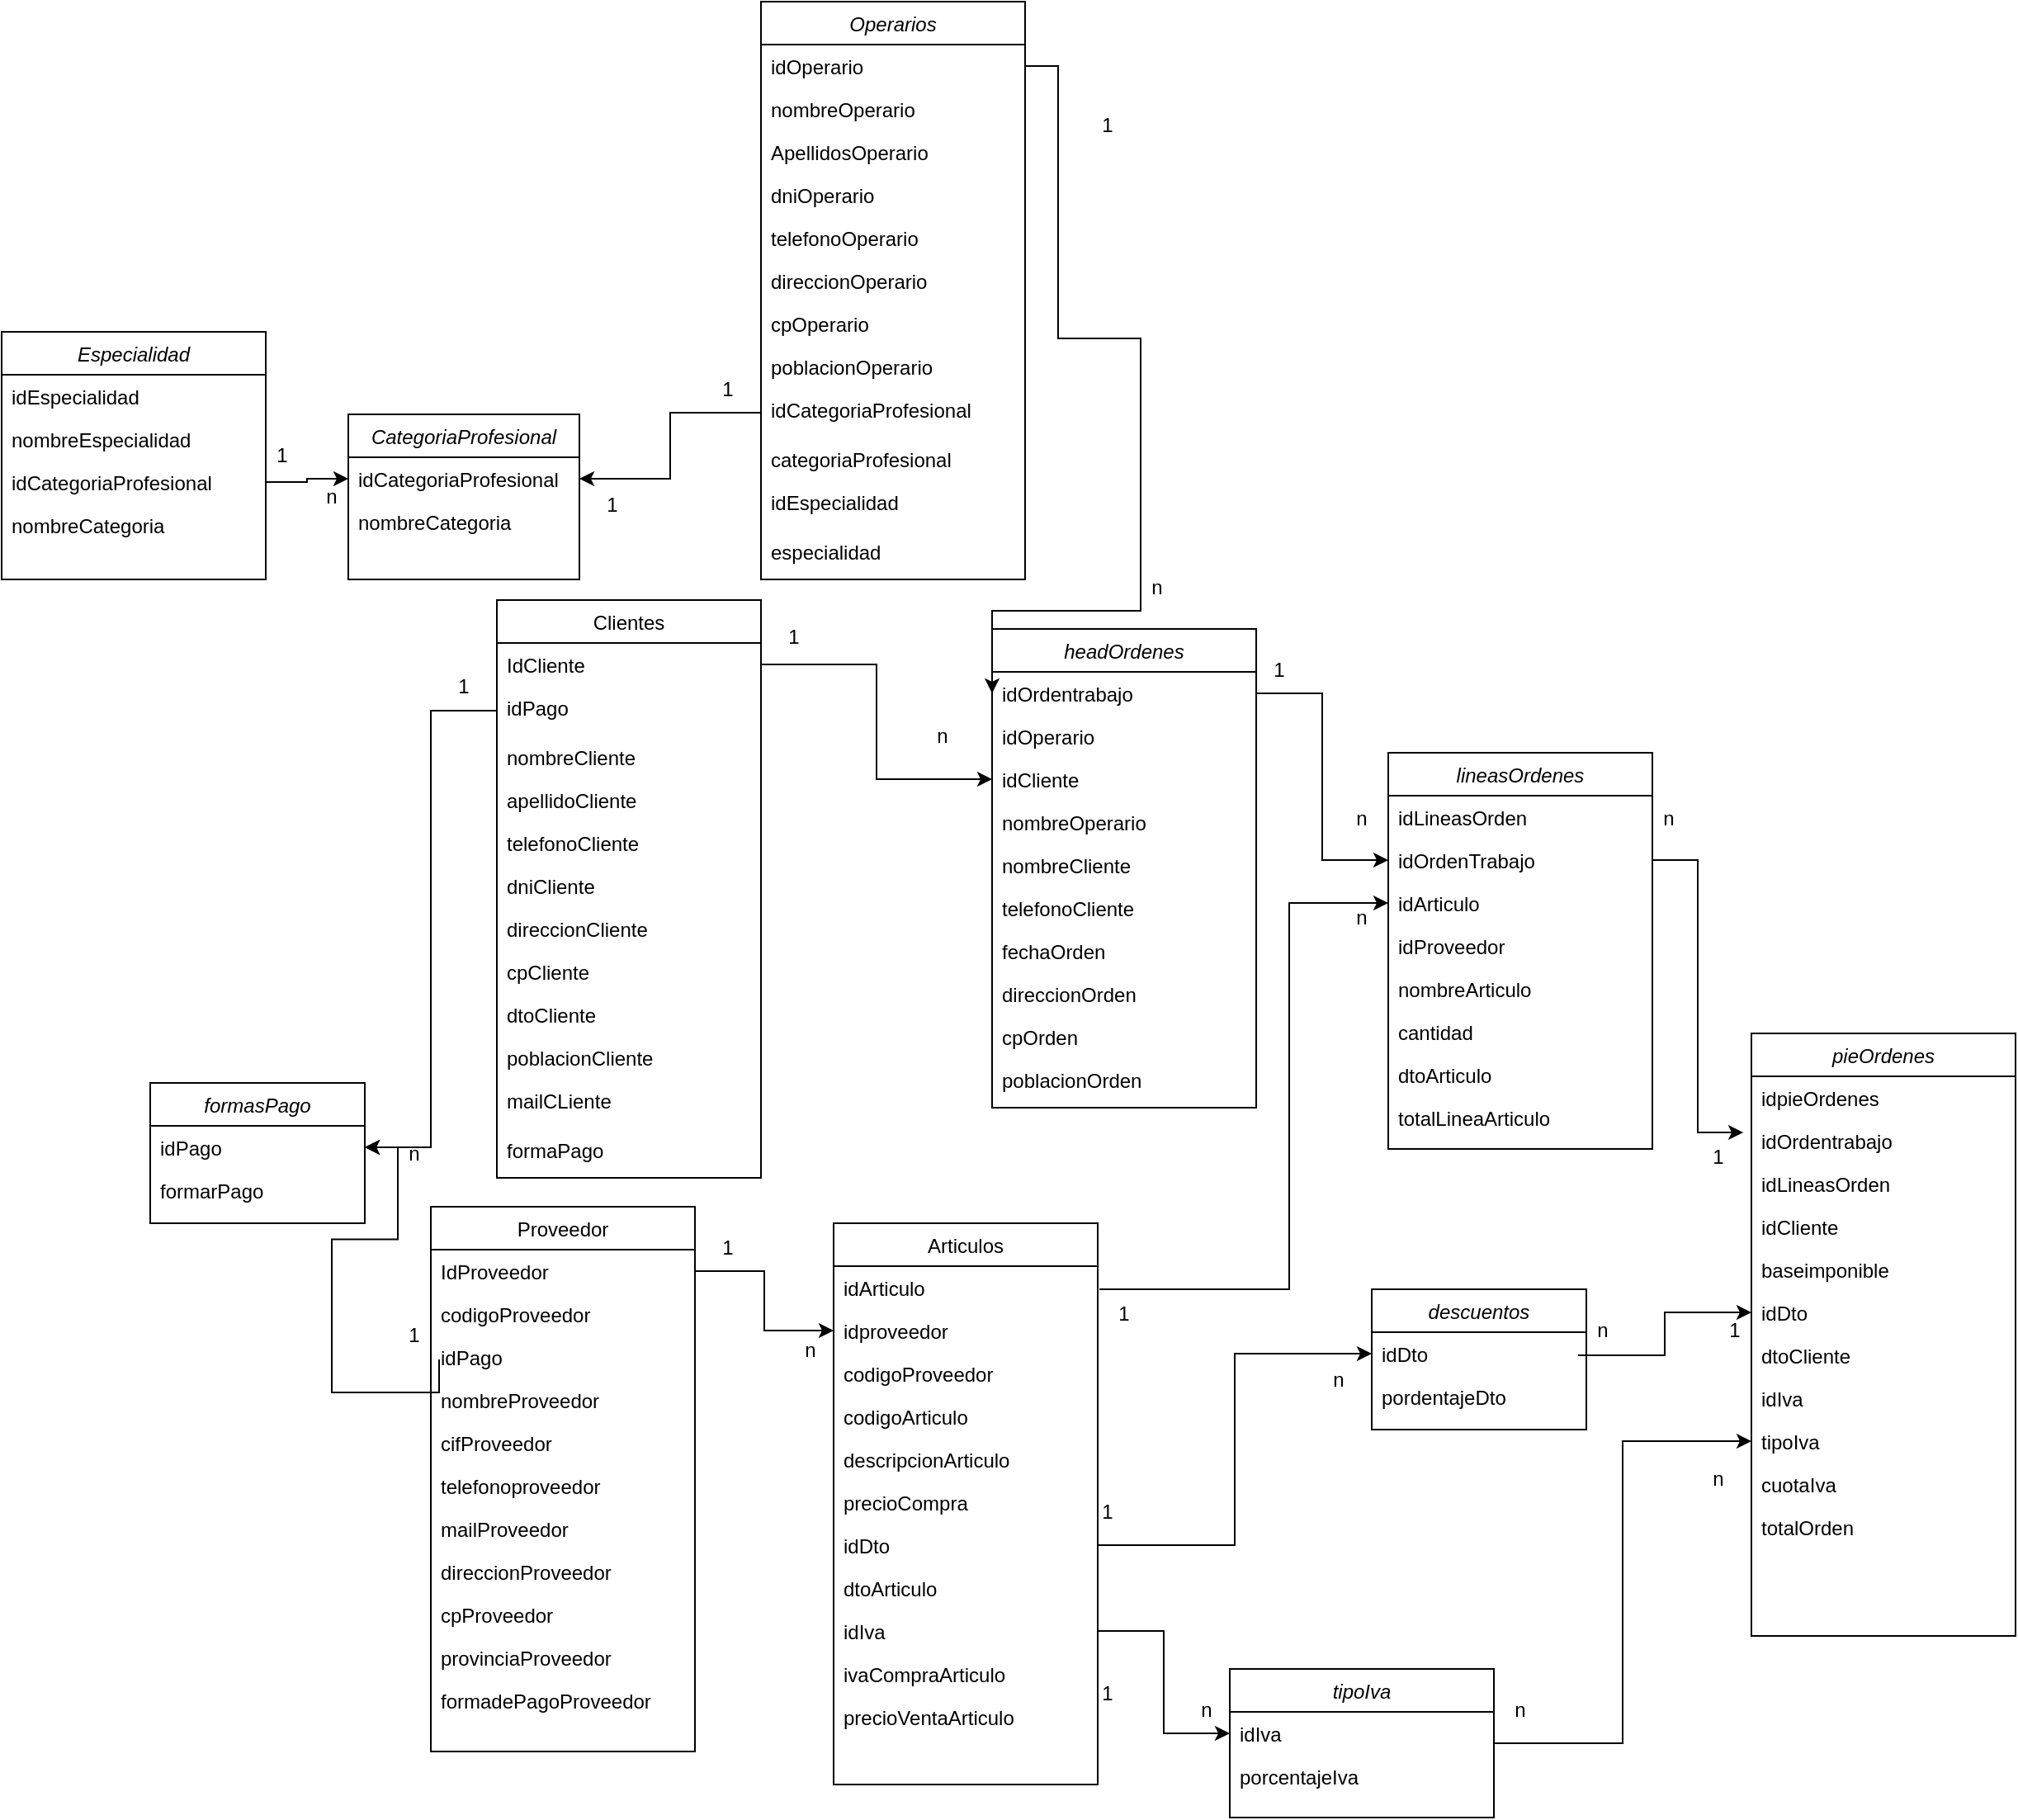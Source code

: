 <mxfile version="21.6.6" type="github">
  <diagram id="C5RBs43oDa-KdzZeNtuy" name="Page-1">
    <mxGraphModel dx="2603" dy="754" grid="1" gridSize="10" guides="1" tooltips="1" connect="1" arrows="1" fold="1" page="1" pageScale="1" pageWidth="1169" pageHeight="1654" math="0" shadow="0">
      <root>
        <mxCell id="WIyWlLk6GJQsqaUBKTNV-0" />
        <mxCell id="WIyWlLk6GJQsqaUBKTNV-1" parent="WIyWlLk6GJQsqaUBKTNV-0" />
        <mxCell id="zkfFHV4jXpPFQw0GAbJ--0" value="Operarios" style="swimlane;fontStyle=2;align=center;verticalAlign=top;childLayout=stackLayout;horizontal=1;startSize=26;horizontalStack=0;resizeParent=1;resizeLast=0;collapsible=1;marginBottom=0;rounded=0;shadow=0;strokeWidth=1;" parent="WIyWlLk6GJQsqaUBKTNV-1" vertex="1">
          <mxGeometry x="380" y="10" width="160" height="350" as="geometry">
            <mxRectangle x="230" y="140" width="160" height="26" as="alternateBounds" />
          </mxGeometry>
        </mxCell>
        <mxCell id="zkfFHV4jXpPFQw0GAbJ--3" value="idOperario&#xa;" style="text;align=left;verticalAlign=top;spacingLeft=4;spacingRight=4;overflow=hidden;rotatable=0;points=[[0,0.5],[1,0.5]];portConstraint=eastwest;rounded=0;shadow=0;html=0;" parent="zkfFHV4jXpPFQw0GAbJ--0" vertex="1">
          <mxGeometry y="26" width="160" height="26" as="geometry" />
        </mxCell>
        <mxCell id="zkfFHV4jXpPFQw0GAbJ--1" value="nombreOperario" style="text;align=left;verticalAlign=top;spacingLeft=4;spacingRight=4;overflow=hidden;rotatable=0;points=[[0,0.5],[1,0.5]];portConstraint=eastwest;" parent="zkfFHV4jXpPFQw0GAbJ--0" vertex="1">
          <mxGeometry y="52" width="160" height="26" as="geometry" />
        </mxCell>
        <mxCell id="EvCwgGn88myJ6NYSJ4dZ-0" value="ApellidosOperario" style="text;align=left;verticalAlign=top;spacingLeft=4;spacingRight=4;overflow=hidden;rotatable=0;points=[[0,0.5],[1,0.5]];portConstraint=eastwest;" parent="zkfFHV4jXpPFQw0GAbJ--0" vertex="1">
          <mxGeometry y="78" width="160" height="26" as="geometry" />
        </mxCell>
        <mxCell id="EvCwgGn88myJ6NYSJ4dZ-1" value="dniOperario" style="text;align=left;verticalAlign=top;spacingLeft=4;spacingRight=4;overflow=hidden;rotatable=0;points=[[0,0.5],[1,0.5]];portConstraint=eastwest;" parent="zkfFHV4jXpPFQw0GAbJ--0" vertex="1">
          <mxGeometry y="104" width="160" height="26" as="geometry" />
        </mxCell>
        <mxCell id="zkfFHV4jXpPFQw0GAbJ--2" value="telefonoOperario" style="text;align=left;verticalAlign=top;spacingLeft=4;spacingRight=4;overflow=hidden;rotatable=0;points=[[0,0.5],[1,0.5]];portConstraint=eastwest;rounded=0;shadow=0;html=0;" parent="zkfFHV4jXpPFQw0GAbJ--0" vertex="1">
          <mxGeometry y="130" width="160" height="26" as="geometry" />
        </mxCell>
        <mxCell id="EvCwgGn88myJ6NYSJ4dZ-2" value="direccionOperario" style="text;align=left;verticalAlign=top;spacingLeft=4;spacingRight=4;overflow=hidden;rotatable=0;points=[[0,0.5],[1,0.5]];portConstraint=eastwest;" parent="zkfFHV4jXpPFQw0GAbJ--0" vertex="1">
          <mxGeometry y="156" width="160" height="26" as="geometry" />
        </mxCell>
        <mxCell id="nwo9zE2Kv2taZkg2Oumw-116" value="cpOperario" style="text;align=left;verticalAlign=top;spacingLeft=4;spacingRight=4;overflow=hidden;rotatable=0;points=[[0,0.5],[1,0.5]];portConstraint=eastwest;" vertex="1" parent="zkfFHV4jXpPFQw0GAbJ--0">
          <mxGeometry y="182" width="160" height="26" as="geometry" />
        </mxCell>
        <mxCell id="EvCwgGn88myJ6NYSJ4dZ-4" value="poblacionOperario" style="text;align=left;verticalAlign=top;spacingLeft=4;spacingRight=4;overflow=hidden;rotatable=0;points=[[0,0.5],[1,0.5]];portConstraint=eastwest;" parent="zkfFHV4jXpPFQw0GAbJ--0" vertex="1">
          <mxGeometry y="208" width="160" height="26" as="geometry" />
        </mxCell>
        <mxCell id="nwo9zE2Kv2taZkg2Oumw-139" value="idCategoriaProfesional" style="text;align=left;verticalAlign=top;spacingLeft=4;spacingRight=4;overflow=hidden;rotatable=0;points=[[0,0.5],[1,0.5]];portConstraint=eastwest;" vertex="1" parent="zkfFHV4jXpPFQw0GAbJ--0">
          <mxGeometry y="234" width="160" height="30" as="geometry" />
        </mxCell>
        <mxCell id="EvCwgGn88myJ6NYSJ4dZ-5" value="categoriaProfesional" style="text;align=left;verticalAlign=top;spacingLeft=4;spacingRight=4;overflow=hidden;rotatable=0;points=[[0,0.5],[1,0.5]];portConstraint=eastwest;" parent="zkfFHV4jXpPFQw0GAbJ--0" vertex="1">
          <mxGeometry y="264" width="160" height="26" as="geometry" />
        </mxCell>
        <mxCell id="nwo9zE2Kv2taZkg2Oumw-140" value="idEspecialidad" style="text;align=left;verticalAlign=top;spacingLeft=4;spacingRight=4;overflow=hidden;rotatable=0;points=[[0,0.5],[1,0.5]];portConstraint=eastwest;" vertex="1" parent="zkfFHV4jXpPFQw0GAbJ--0">
          <mxGeometry y="290" width="160" height="30" as="geometry" />
        </mxCell>
        <mxCell id="zkfFHV4jXpPFQw0GAbJ--5" value="especialidad" style="text;align=left;verticalAlign=top;spacingLeft=4;spacingRight=4;overflow=hidden;rotatable=0;points=[[0,0.5],[1,0.5]];portConstraint=eastwest;" parent="zkfFHV4jXpPFQw0GAbJ--0" vertex="1">
          <mxGeometry y="320" width="160" height="30" as="geometry" />
        </mxCell>
        <mxCell id="zkfFHV4jXpPFQw0GAbJ--6" value="Proveedor" style="swimlane;fontStyle=0;align=center;verticalAlign=top;childLayout=stackLayout;horizontal=1;startSize=26;horizontalStack=0;resizeParent=1;resizeLast=0;collapsible=1;marginBottom=0;rounded=0;shadow=0;strokeWidth=1;" parent="WIyWlLk6GJQsqaUBKTNV-1" vertex="1">
          <mxGeometry x="180" y="740" width="160" height="330" as="geometry">
            <mxRectangle x="130" y="380" width="160" height="26" as="alternateBounds" />
          </mxGeometry>
        </mxCell>
        <mxCell id="zkfFHV4jXpPFQw0GAbJ--7" value="IdProveedor" style="text;align=left;verticalAlign=top;spacingLeft=4;spacingRight=4;overflow=hidden;rotatable=0;points=[[0,0.5],[1,0.5]];portConstraint=eastwest;" parent="zkfFHV4jXpPFQw0GAbJ--6" vertex="1">
          <mxGeometry y="26" width="160" height="26" as="geometry" />
        </mxCell>
        <mxCell id="nwo9zE2Kv2taZkg2Oumw-113" value="codigoProveedor" style="text;align=left;verticalAlign=top;spacingLeft=4;spacingRight=4;overflow=hidden;rotatable=0;points=[[0,0.5],[1,0.5]];portConstraint=eastwest;" vertex="1" parent="zkfFHV4jXpPFQw0GAbJ--6">
          <mxGeometry y="52" width="160" height="26" as="geometry" />
        </mxCell>
        <mxCell id="nwo9zE2Kv2taZkg2Oumw-103" value="idPago" style="text;align=left;verticalAlign=top;spacingLeft=4;spacingRight=4;overflow=hidden;rotatable=0;points=[[0,0.5],[1,0.5]];portConstraint=eastwest;" vertex="1" parent="zkfFHV4jXpPFQw0GAbJ--6">
          <mxGeometry y="78" width="160" height="26" as="geometry" />
        </mxCell>
        <mxCell id="zkfFHV4jXpPFQw0GAbJ--8" value="nombreProveedor" style="text;align=left;verticalAlign=top;spacingLeft=4;spacingRight=4;overflow=hidden;rotatable=0;points=[[0,0.5],[1,0.5]];portConstraint=eastwest;rounded=0;shadow=0;html=0;" parent="zkfFHV4jXpPFQw0GAbJ--6" vertex="1">
          <mxGeometry y="104" width="160" height="26" as="geometry" />
        </mxCell>
        <mxCell id="zkfFHV4jXpPFQw0GAbJ--10" value="cifProveedor" style="text;align=left;verticalAlign=top;spacingLeft=4;spacingRight=4;overflow=hidden;rotatable=0;points=[[0,0.5],[1,0.5]];portConstraint=eastwest;fontStyle=0" parent="zkfFHV4jXpPFQw0GAbJ--6" vertex="1">
          <mxGeometry y="130" width="160" height="26" as="geometry" />
        </mxCell>
        <mxCell id="zkfFHV4jXpPFQw0GAbJ--11" value="telefonoproveedor" style="text;align=left;verticalAlign=top;spacingLeft=4;spacingRight=4;overflow=hidden;rotatable=0;points=[[0,0.5],[1,0.5]];portConstraint=eastwest;" parent="zkfFHV4jXpPFQw0GAbJ--6" vertex="1">
          <mxGeometry y="156" width="160" height="26" as="geometry" />
        </mxCell>
        <mxCell id="EvCwgGn88myJ6NYSJ4dZ-8" value="mailProveedor" style="text;align=left;verticalAlign=top;spacingLeft=4;spacingRight=4;overflow=hidden;rotatable=0;points=[[0,0.5],[1,0.5]];portConstraint=eastwest;" parent="zkfFHV4jXpPFQw0GAbJ--6" vertex="1">
          <mxGeometry y="182" width="160" height="26" as="geometry" />
        </mxCell>
        <mxCell id="EvCwgGn88myJ6NYSJ4dZ-10" value="direccionProveedor" style="text;align=left;verticalAlign=top;spacingLeft=4;spacingRight=4;overflow=hidden;rotatable=0;points=[[0,0.5],[1,0.5]];portConstraint=eastwest;" parent="zkfFHV4jXpPFQw0GAbJ--6" vertex="1">
          <mxGeometry y="208" width="160" height="26" as="geometry" />
        </mxCell>
        <mxCell id="EvCwgGn88myJ6NYSJ4dZ-11" value="cpProveedor" style="text;align=left;verticalAlign=top;spacingLeft=4;spacingRight=4;overflow=hidden;rotatable=0;points=[[0,0.5],[1,0.5]];portConstraint=eastwest;" parent="zkfFHV4jXpPFQw0GAbJ--6" vertex="1">
          <mxGeometry y="234" width="160" height="26" as="geometry" />
        </mxCell>
        <mxCell id="EvCwgGn88myJ6NYSJ4dZ-12" value="provinciaProveedor" style="text;align=left;verticalAlign=top;spacingLeft=4;spacingRight=4;overflow=hidden;rotatable=0;points=[[0,0.5],[1,0.5]];portConstraint=eastwest;" parent="zkfFHV4jXpPFQw0GAbJ--6" vertex="1">
          <mxGeometry y="260" width="160" height="26" as="geometry" />
        </mxCell>
        <mxCell id="EvCwgGn88myJ6NYSJ4dZ-13" value="formadePagoProveedor" style="text;align=left;verticalAlign=top;spacingLeft=4;spacingRight=4;overflow=hidden;rotatable=0;points=[[0,0.5],[1,0.5]];portConstraint=eastwest;" parent="zkfFHV4jXpPFQw0GAbJ--6" vertex="1">
          <mxGeometry y="286" width="160" height="30" as="geometry" />
        </mxCell>
        <mxCell id="zkfFHV4jXpPFQw0GAbJ--13" value="Articulos" style="swimlane;fontStyle=0;align=center;verticalAlign=top;childLayout=stackLayout;horizontal=1;startSize=26;horizontalStack=0;resizeParent=1;resizeLast=0;collapsible=1;marginBottom=0;rounded=0;shadow=0;strokeWidth=1;" parent="WIyWlLk6GJQsqaUBKTNV-1" vertex="1">
          <mxGeometry x="424" y="750" width="160" height="340" as="geometry">
            <mxRectangle x="340" y="380" width="170" height="26" as="alternateBounds" />
          </mxGeometry>
        </mxCell>
        <mxCell id="zkfFHV4jXpPFQw0GAbJ--14" value="idArticulo" style="text;align=left;verticalAlign=top;spacingLeft=4;spacingRight=4;overflow=hidden;rotatable=0;points=[[0,0.5],[1,0.5]];portConstraint=eastwest;" parent="zkfFHV4jXpPFQw0GAbJ--13" vertex="1">
          <mxGeometry y="26" width="160" height="26" as="geometry" />
        </mxCell>
        <mxCell id="EvCwgGn88myJ6NYSJ4dZ-14" value="idproveedor" style="text;align=left;verticalAlign=top;spacingLeft=4;spacingRight=4;overflow=hidden;rotatable=0;points=[[0,0.5],[1,0.5]];portConstraint=eastwest;" parent="zkfFHV4jXpPFQw0GAbJ--13" vertex="1">
          <mxGeometry y="52" width="160" height="26" as="geometry" />
        </mxCell>
        <mxCell id="nwo9zE2Kv2taZkg2Oumw-115" value="codigoProveedor" style="text;align=left;verticalAlign=top;spacingLeft=4;spacingRight=4;overflow=hidden;rotatable=0;points=[[0,0.5],[1,0.5]];portConstraint=eastwest;" vertex="1" parent="zkfFHV4jXpPFQw0GAbJ--13">
          <mxGeometry y="78" width="160" height="26" as="geometry" />
        </mxCell>
        <mxCell id="nwo9zE2Kv2taZkg2Oumw-112" value="codigoArticulo" style="text;align=left;verticalAlign=top;spacingLeft=4;spacingRight=4;overflow=hidden;rotatable=0;points=[[0,0.5],[1,0.5]];portConstraint=eastwest;" vertex="1" parent="zkfFHV4jXpPFQw0GAbJ--13">
          <mxGeometry y="104" width="160" height="26" as="geometry" />
        </mxCell>
        <mxCell id="EvCwgGn88myJ6NYSJ4dZ-15" value="descripcionArticulo" style="text;align=left;verticalAlign=top;spacingLeft=4;spacingRight=4;overflow=hidden;rotatable=0;points=[[0,0.5],[1,0.5]];portConstraint=eastwest;" parent="zkfFHV4jXpPFQw0GAbJ--13" vertex="1">
          <mxGeometry y="130" width="160" height="26" as="geometry" />
        </mxCell>
        <mxCell id="EvCwgGn88myJ6NYSJ4dZ-16" value="precioCompra" style="text;align=left;verticalAlign=top;spacingLeft=4;spacingRight=4;overflow=hidden;rotatable=0;points=[[0,0.5],[1,0.5]];portConstraint=eastwest;" parent="zkfFHV4jXpPFQw0GAbJ--13" vertex="1">
          <mxGeometry y="156" width="160" height="26" as="geometry" />
        </mxCell>
        <mxCell id="nwo9zE2Kv2taZkg2Oumw-87" value="idDto" style="text;align=left;verticalAlign=top;spacingLeft=4;spacingRight=4;overflow=hidden;rotatable=0;points=[[0,0.5],[1,0.5]];portConstraint=eastwest;" vertex="1" parent="zkfFHV4jXpPFQw0GAbJ--13">
          <mxGeometry y="182" width="160" height="26" as="geometry" />
        </mxCell>
        <mxCell id="EvCwgGn88myJ6NYSJ4dZ-17" value="dtoArticulo" style="text;align=left;verticalAlign=top;spacingLeft=4;spacingRight=4;overflow=hidden;rotatable=0;points=[[0,0.5],[1,0.5]];portConstraint=eastwest;" parent="zkfFHV4jXpPFQw0GAbJ--13" vertex="1">
          <mxGeometry y="208" width="160" height="26" as="geometry" />
        </mxCell>
        <mxCell id="nwo9zE2Kv2taZkg2Oumw-77" value="idIva&#xa;" style="text;align=left;verticalAlign=top;spacingLeft=4;spacingRight=4;overflow=hidden;rotatable=0;points=[[0,0.5],[1,0.5]];portConstraint=eastwest;" vertex="1" parent="zkfFHV4jXpPFQw0GAbJ--13">
          <mxGeometry y="234" width="160" height="26" as="geometry" />
        </mxCell>
        <mxCell id="EvCwgGn88myJ6NYSJ4dZ-18" value="ivaCompraArticulo" style="text;align=left;verticalAlign=top;spacingLeft=4;spacingRight=4;overflow=hidden;rotatable=0;points=[[0,0.5],[1,0.5]];portConstraint=eastwest;" parent="zkfFHV4jXpPFQw0GAbJ--13" vertex="1">
          <mxGeometry y="260" width="160" height="26" as="geometry" />
        </mxCell>
        <mxCell id="EvCwgGn88myJ6NYSJ4dZ-19" value="precioVentaArticulo" style="text;align=left;verticalAlign=top;spacingLeft=4;spacingRight=4;overflow=hidden;rotatable=0;points=[[0,0.5],[1,0.5]];portConstraint=eastwest;" parent="zkfFHV4jXpPFQw0GAbJ--13" vertex="1">
          <mxGeometry y="286" width="160" height="26" as="geometry" />
        </mxCell>
        <mxCell id="zkfFHV4jXpPFQw0GAbJ--17" value="Clientes&#xa;" style="swimlane;fontStyle=0;align=center;verticalAlign=top;childLayout=stackLayout;horizontal=1;startSize=26;horizontalStack=0;resizeParent=1;resizeLast=0;collapsible=1;marginBottom=0;rounded=0;shadow=0;strokeWidth=1;" parent="WIyWlLk6GJQsqaUBKTNV-1" vertex="1">
          <mxGeometry x="220" y="372.5" width="160" height="350" as="geometry">
            <mxRectangle x="550" y="140" width="160" height="26" as="alternateBounds" />
          </mxGeometry>
        </mxCell>
        <mxCell id="zkfFHV4jXpPFQw0GAbJ--18" value="IdCliente" style="text;align=left;verticalAlign=top;spacingLeft=4;spacingRight=4;overflow=hidden;rotatable=0;points=[[0,0.5],[1,0.5]];portConstraint=eastwest;" parent="zkfFHV4jXpPFQw0GAbJ--17" vertex="1">
          <mxGeometry y="26" width="160" height="26" as="geometry" />
        </mxCell>
        <mxCell id="nwo9zE2Kv2taZkg2Oumw-104" value="idPago" style="text;align=left;verticalAlign=top;spacingLeft=4;spacingRight=4;overflow=hidden;rotatable=0;points=[[0,0.5],[1,0.5]];portConstraint=eastwest;" vertex="1" parent="zkfFHV4jXpPFQw0GAbJ--17">
          <mxGeometry y="52" width="160" height="30" as="geometry" />
        </mxCell>
        <mxCell id="zkfFHV4jXpPFQw0GAbJ--19" value="nombreCliente" style="text;align=left;verticalAlign=top;spacingLeft=4;spacingRight=4;overflow=hidden;rotatable=0;points=[[0,0.5],[1,0.5]];portConstraint=eastwest;rounded=0;shadow=0;html=0;" parent="zkfFHV4jXpPFQw0GAbJ--17" vertex="1">
          <mxGeometry y="82" width="160" height="26" as="geometry" />
        </mxCell>
        <mxCell id="zkfFHV4jXpPFQw0GAbJ--20" value="apellidoCliente" style="text;align=left;verticalAlign=top;spacingLeft=4;spacingRight=4;overflow=hidden;rotatable=0;points=[[0,0.5],[1,0.5]];portConstraint=eastwest;rounded=0;shadow=0;html=0;" parent="zkfFHV4jXpPFQw0GAbJ--17" vertex="1">
          <mxGeometry y="108" width="160" height="26" as="geometry" />
        </mxCell>
        <mxCell id="zkfFHV4jXpPFQw0GAbJ--25" value="telefonoCliente" style="text;align=left;verticalAlign=top;spacingLeft=4;spacingRight=4;overflow=hidden;rotatable=0;points=[[0,0.5],[1,0.5]];portConstraint=eastwest;" parent="zkfFHV4jXpPFQw0GAbJ--17" vertex="1">
          <mxGeometry y="134" width="160" height="26" as="geometry" />
        </mxCell>
        <mxCell id="zkfFHV4jXpPFQw0GAbJ--24" value="dniCliente" style="text;align=left;verticalAlign=top;spacingLeft=4;spacingRight=4;overflow=hidden;rotatable=0;points=[[0,0.5],[1,0.5]];portConstraint=eastwest;" parent="zkfFHV4jXpPFQw0GAbJ--17" vertex="1">
          <mxGeometry y="160" width="160" height="26" as="geometry" />
        </mxCell>
        <mxCell id="zkfFHV4jXpPFQw0GAbJ--22" value="direccionCliente" style="text;align=left;verticalAlign=top;spacingLeft=4;spacingRight=4;overflow=hidden;rotatable=0;points=[[0,0.5],[1,0.5]];portConstraint=eastwest;rounded=0;shadow=0;html=0;" parent="zkfFHV4jXpPFQw0GAbJ--17" vertex="1">
          <mxGeometry y="186" width="160" height="26" as="geometry" />
        </mxCell>
        <mxCell id="zkfFHV4jXpPFQw0GAbJ--21" value="cpCliente" style="text;align=left;verticalAlign=top;spacingLeft=4;spacingRight=4;overflow=hidden;rotatable=0;points=[[0,0.5],[1,0.5]];portConstraint=eastwest;rounded=0;shadow=0;html=0;" parent="zkfFHV4jXpPFQw0GAbJ--17" vertex="1">
          <mxGeometry y="212" width="160" height="26" as="geometry" />
        </mxCell>
        <mxCell id="EvCwgGn88myJ6NYSJ4dZ-6" value="dtoCliente" style="text;align=left;verticalAlign=top;spacingLeft=4;spacingRight=4;overflow=hidden;rotatable=0;points=[[0,0.5],[1,0.5]];portConstraint=eastwest;" parent="zkfFHV4jXpPFQw0GAbJ--17" vertex="1">
          <mxGeometry y="238" width="160" height="26" as="geometry" />
        </mxCell>
        <mxCell id="EvCwgGn88myJ6NYSJ4dZ-7" value="poblacionCliente" style="text;align=left;verticalAlign=top;spacingLeft=4;spacingRight=4;overflow=hidden;rotatable=0;points=[[0,0.5],[1,0.5]];portConstraint=eastwest;" parent="zkfFHV4jXpPFQw0GAbJ--17" vertex="1">
          <mxGeometry y="264" width="160" height="26" as="geometry" />
        </mxCell>
        <mxCell id="EvCwgGn88myJ6NYSJ4dZ-9" value="mailCLiente" style="text;align=left;verticalAlign=top;spacingLeft=4;spacingRight=4;overflow=hidden;rotatable=0;points=[[0,0.5],[1,0.5]];portConstraint=eastwest;" parent="zkfFHV4jXpPFQw0GAbJ--17" vertex="1">
          <mxGeometry y="290" width="160" height="30" as="geometry" />
        </mxCell>
        <mxCell id="nwo9zE2Kv2taZkg2Oumw-105" value="formaPago" style="text;align=left;verticalAlign=top;spacingLeft=4;spacingRight=4;overflow=hidden;rotatable=0;points=[[0,0.5],[1,0.5]];portConstraint=eastwest;" vertex="1" parent="zkfFHV4jXpPFQw0GAbJ--17">
          <mxGeometry y="320" width="160" height="30" as="geometry" />
        </mxCell>
        <mxCell id="EvCwgGn88myJ6NYSJ4dZ-20" value="headOrdenes" style="swimlane;fontStyle=2;align=center;verticalAlign=top;childLayout=stackLayout;horizontal=1;startSize=26;horizontalStack=0;resizeParent=1;resizeLast=0;collapsible=1;marginBottom=0;rounded=0;shadow=0;strokeWidth=1;" parent="WIyWlLk6GJQsqaUBKTNV-1" vertex="1">
          <mxGeometry x="520" y="390" width="160" height="290" as="geometry">
            <mxRectangle x="230" y="140" width="160" height="26" as="alternateBounds" />
          </mxGeometry>
        </mxCell>
        <mxCell id="EvCwgGn88myJ6NYSJ4dZ-21" value="idOrdentrabajo" style="text;align=left;verticalAlign=top;spacingLeft=4;spacingRight=4;overflow=hidden;rotatable=0;points=[[0,0.5],[1,0.5]];portConstraint=eastwest;rounded=0;shadow=0;html=0;" parent="EvCwgGn88myJ6NYSJ4dZ-20" vertex="1">
          <mxGeometry y="26" width="160" height="26" as="geometry" />
        </mxCell>
        <mxCell id="EvCwgGn88myJ6NYSJ4dZ-22" value="idOperario" style="text;align=left;verticalAlign=top;spacingLeft=4;spacingRight=4;overflow=hidden;rotatable=0;points=[[0,0.5],[1,0.5]];portConstraint=eastwest;" parent="EvCwgGn88myJ6NYSJ4dZ-20" vertex="1">
          <mxGeometry y="52" width="160" height="26" as="geometry" />
        </mxCell>
        <mxCell id="EvCwgGn88myJ6NYSJ4dZ-23" value="idCliente" style="text;align=left;verticalAlign=top;spacingLeft=4;spacingRight=4;overflow=hidden;rotatable=0;points=[[0,0.5],[1,0.5]];portConstraint=eastwest;" parent="EvCwgGn88myJ6NYSJ4dZ-20" vertex="1">
          <mxGeometry y="78" width="160" height="26" as="geometry" />
        </mxCell>
        <mxCell id="EvCwgGn88myJ6NYSJ4dZ-24" value="nombreOperario" style="text;align=left;verticalAlign=top;spacingLeft=4;spacingRight=4;overflow=hidden;rotatable=0;points=[[0,0.5],[1,0.5]];portConstraint=eastwest;" parent="EvCwgGn88myJ6NYSJ4dZ-20" vertex="1">
          <mxGeometry y="104" width="160" height="26" as="geometry" />
        </mxCell>
        <mxCell id="EvCwgGn88myJ6NYSJ4dZ-25" value="nombreCliente" style="text;align=left;verticalAlign=top;spacingLeft=4;spacingRight=4;overflow=hidden;rotatable=0;points=[[0,0.5],[1,0.5]];portConstraint=eastwest;rounded=0;shadow=0;html=0;" parent="EvCwgGn88myJ6NYSJ4dZ-20" vertex="1">
          <mxGeometry y="130" width="160" height="26" as="geometry" />
        </mxCell>
        <mxCell id="EvCwgGn88myJ6NYSJ4dZ-26" value="telefonoCliente" style="text;align=left;verticalAlign=top;spacingLeft=4;spacingRight=4;overflow=hidden;rotatable=0;points=[[0,0.5],[1,0.5]];portConstraint=eastwest;" parent="EvCwgGn88myJ6NYSJ4dZ-20" vertex="1">
          <mxGeometry y="156" width="160" height="26" as="geometry" />
        </mxCell>
        <mxCell id="EvCwgGn88myJ6NYSJ4dZ-27" value="fechaOrden" style="text;align=left;verticalAlign=top;spacingLeft=4;spacingRight=4;overflow=hidden;rotatable=0;points=[[0,0.5],[1,0.5]];portConstraint=eastwest;" parent="EvCwgGn88myJ6NYSJ4dZ-20" vertex="1">
          <mxGeometry y="182" width="160" height="26" as="geometry" />
        </mxCell>
        <mxCell id="EvCwgGn88myJ6NYSJ4dZ-29" value="direccionOrden" style="text;align=left;verticalAlign=top;spacingLeft=4;spacingRight=4;overflow=hidden;rotatable=0;points=[[0,0.5],[1,0.5]];portConstraint=eastwest;" parent="EvCwgGn88myJ6NYSJ4dZ-20" vertex="1">
          <mxGeometry y="208" width="160" height="26" as="geometry" />
        </mxCell>
        <mxCell id="EvCwgGn88myJ6NYSJ4dZ-30" value="cpOrden" style="text;align=left;verticalAlign=top;spacingLeft=4;spacingRight=4;overflow=hidden;rotatable=0;points=[[0,0.5],[1,0.5]];portConstraint=eastwest;" parent="EvCwgGn88myJ6NYSJ4dZ-20" vertex="1">
          <mxGeometry y="234" width="160" height="26" as="geometry" />
        </mxCell>
        <mxCell id="nwo9zE2Kv2taZkg2Oumw-0" value="poblacionOrden" style="text;align=left;verticalAlign=top;spacingLeft=4;spacingRight=4;overflow=hidden;rotatable=0;points=[[0,0.5],[1,0.5]];portConstraint=eastwest;" vertex="1" parent="EvCwgGn88myJ6NYSJ4dZ-20">
          <mxGeometry y="260" width="160" height="26" as="geometry" />
        </mxCell>
        <mxCell id="nwo9zE2Kv2taZkg2Oumw-2" value="lineasOrdenes" style="swimlane;fontStyle=2;align=center;verticalAlign=top;childLayout=stackLayout;horizontal=1;startSize=26;horizontalStack=0;resizeParent=1;resizeLast=0;collapsible=1;marginBottom=0;rounded=0;shadow=0;strokeWidth=1;" vertex="1" parent="WIyWlLk6GJQsqaUBKTNV-1">
          <mxGeometry x="760" y="465" width="160" height="240" as="geometry">
            <mxRectangle x="230" y="140" width="160" height="26" as="alternateBounds" />
          </mxGeometry>
        </mxCell>
        <mxCell id="nwo9zE2Kv2taZkg2Oumw-3" value="idLineasOrden&#xa;" style="text;align=left;verticalAlign=top;spacingLeft=4;spacingRight=4;overflow=hidden;rotatable=0;points=[[0,0.5],[1,0.5]];portConstraint=eastwest;rounded=0;shadow=0;html=0;" vertex="1" parent="nwo9zE2Kv2taZkg2Oumw-2">
          <mxGeometry y="26" width="160" height="26" as="geometry" />
        </mxCell>
        <mxCell id="nwo9zE2Kv2taZkg2Oumw-4" value="idOrdenTrabajo" style="text;align=left;verticalAlign=top;spacingLeft=4;spacingRight=4;overflow=hidden;rotatable=0;points=[[0,0.5],[1,0.5]];portConstraint=eastwest;" vertex="1" parent="nwo9zE2Kv2taZkg2Oumw-2">
          <mxGeometry y="52" width="160" height="26" as="geometry" />
        </mxCell>
        <mxCell id="nwo9zE2Kv2taZkg2Oumw-5" value="idArticulo" style="text;align=left;verticalAlign=top;spacingLeft=4;spacingRight=4;overflow=hidden;rotatable=0;points=[[0,0.5],[1,0.5]];portConstraint=eastwest;" vertex="1" parent="nwo9zE2Kv2taZkg2Oumw-2">
          <mxGeometry y="78" width="160" height="26" as="geometry" />
        </mxCell>
        <mxCell id="nwo9zE2Kv2taZkg2Oumw-8" value="idProveedor&#xa;" style="text;align=left;verticalAlign=top;spacingLeft=4;spacingRight=4;overflow=hidden;rotatable=0;points=[[0,0.5],[1,0.5]];portConstraint=eastwest;" vertex="1" parent="nwo9zE2Kv2taZkg2Oumw-2">
          <mxGeometry y="104" width="160" height="26" as="geometry" />
        </mxCell>
        <mxCell id="nwo9zE2Kv2taZkg2Oumw-6" value="nombreArticulo" style="text;align=left;verticalAlign=top;spacingLeft=4;spacingRight=4;overflow=hidden;rotatable=0;points=[[0,0.5],[1,0.5]];portConstraint=eastwest;" vertex="1" parent="nwo9zE2Kv2taZkg2Oumw-2">
          <mxGeometry y="130" width="160" height="26" as="geometry" />
        </mxCell>
        <mxCell id="nwo9zE2Kv2taZkg2Oumw-7" value="cantidad" style="text;align=left;verticalAlign=top;spacingLeft=4;spacingRight=4;overflow=hidden;rotatable=0;points=[[0,0.5],[1,0.5]];portConstraint=eastwest;rounded=0;shadow=0;html=0;" vertex="1" parent="nwo9zE2Kv2taZkg2Oumw-2">
          <mxGeometry y="156" width="160" height="26" as="geometry" />
        </mxCell>
        <mxCell id="nwo9zE2Kv2taZkg2Oumw-9" value="dtoArticulo" style="text;align=left;verticalAlign=top;spacingLeft=4;spacingRight=4;overflow=hidden;rotatable=0;points=[[0,0.5],[1,0.5]];portConstraint=eastwest;" vertex="1" parent="nwo9zE2Kv2taZkg2Oumw-2">
          <mxGeometry y="182" width="160" height="26" as="geometry" />
        </mxCell>
        <mxCell id="nwo9zE2Kv2taZkg2Oumw-10" value="totalLineaArticulo" style="text;align=left;verticalAlign=top;spacingLeft=4;spacingRight=4;overflow=hidden;rotatable=0;points=[[0,0.5],[1,0.5]];portConstraint=eastwest;" vertex="1" parent="nwo9zE2Kv2taZkg2Oumw-2">
          <mxGeometry y="208" width="160" height="26" as="geometry" />
        </mxCell>
        <mxCell id="nwo9zE2Kv2taZkg2Oumw-13" value="pieOrdenes" style="swimlane;fontStyle=2;align=center;verticalAlign=top;childLayout=stackLayout;horizontal=1;startSize=26;horizontalStack=0;resizeParent=1;resizeLast=0;collapsible=1;marginBottom=0;rounded=0;shadow=0;strokeWidth=1;" vertex="1" parent="WIyWlLk6GJQsqaUBKTNV-1">
          <mxGeometry x="980" y="635" width="160" height="365" as="geometry">
            <mxRectangle x="230" y="140" width="160" height="26" as="alternateBounds" />
          </mxGeometry>
        </mxCell>
        <mxCell id="nwo9zE2Kv2taZkg2Oumw-14" value="idpieOrdenes" style="text;align=left;verticalAlign=top;spacingLeft=4;spacingRight=4;overflow=hidden;rotatable=0;points=[[0,0.5],[1,0.5]];portConstraint=eastwest;rounded=0;shadow=0;html=0;" vertex="1" parent="nwo9zE2Kv2taZkg2Oumw-13">
          <mxGeometry y="26" width="160" height="26" as="geometry" />
        </mxCell>
        <mxCell id="nwo9zE2Kv2taZkg2Oumw-15" value="idOrdentrabajo" style="text;align=left;verticalAlign=top;spacingLeft=4;spacingRight=4;overflow=hidden;rotatable=0;points=[[0,0.5],[1,0.5]];portConstraint=eastwest;" vertex="1" parent="nwo9zE2Kv2taZkg2Oumw-13">
          <mxGeometry y="52" width="160" height="26" as="geometry" />
        </mxCell>
        <mxCell id="nwo9zE2Kv2taZkg2Oumw-16" value="idLineasOrden" style="text;align=left;verticalAlign=top;spacingLeft=4;spacingRight=4;overflow=hidden;rotatable=0;points=[[0,0.5],[1,0.5]];portConstraint=eastwest;" vertex="1" parent="nwo9zE2Kv2taZkg2Oumw-13">
          <mxGeometry y="78" width="160" height="26" as="geometry" />
        </mxCell>
        <mxCell id="nwo9zE2Kv2taZkg2Oumw-20" value="idCliente" style="text;align=left;verticalAlign=top;spacingLeft=4;spacingRight=4;overflow=hidden;rotatable=0;points=[[0,0.5],[1,0.5]];portConstraint=eastwest;" vertex="1" parent="nwo9zE2Kv2taZkg2Oumw-13">
          <mxGeometry y="104" width="160" height="26" as="geometry" />
        </mxCell>
        <mxCell id="nwo9zE2Kv2taZkg2Oumw-17" value="baseimponible" style="text;align=left;verticalAlign=top;spacingLeft=4;spacingRight=4;overflow=hidden;rotatable=0;points=[[0,0.5],[1,0.5]];portConstraint=eastwest;" vertex="1" parent="nwo9zE2Kv2taZkg2Oumw-13">
          <mxGeometry y="130" width="160" height="26" as="geometry" />
        </mxCell>
        <mxCell id="nwo9zE2Kv2taZkg2Oumw-93" value="idDto&#xa;" style="text;align=left;verticalAlign=top;spacingLeft=4;spacingRight=4;overflow=hidden;rotatable=0;points=[[0,0.5],[1,0.5]];portConstraint=eastwest;" vertex="1" parent="nwo9zE2Kv2taZkg2Oumw-13">
          <mxGeometry y="156" width="160" height="26" as="geometry" />
        </mxCell>
        <mxCell id="nwo9zE2Kv2taZkg2Oumw-18" value="dtoCliente" style="text;align=left;verticalAlign=top;spacingLeft=4;spacingRight=4;overflow=hidden;rotatable=0;points=[[0,0.5],[1,0.5]];portConstraint=eastwest;rounded=0;shadow=0;html=0;" vertex="1" parent="nwo9zE2Kv2taZkg2Oumw-13">
          <mxGeometry y="182" width="160" height="26" as="geometry" />
        </mxCell>
        <mxCell id="nwo9zE2Kv2taZkg2Oumw-21" value="idIva" style="text;align=left;verticalAlign=top;spacingLeft=4;spacingRight=4;overflow=hidden;rotatable=0;points=[[0,0.5],[1,0.5]];portConstraint=eastwest;" vertex="1" parent="nwo9zE2Kv2taZkg2Oumw-13">
          <mxGeometry y="208" width="160" height="26" as="geometry" />
        </mxCell>
        <mxCell id="nwo9zE2Kv2taZkg2Oumw-22" value="tipoIva" style="text;align=left;verticalAlign=top;spacingLeft=4;spacingRight=4;overflow=hidden;rotatable=0;points=[[0,0.5],[1,0.5]];portConstraint=eastwest;" vertex="1" parent="nwo9zE2Kv2taZkg2Oumw-13">
          <mxGeometry y="234" width="160" height="26" as="geometry" />
        </mxCell>
        <mxCell id="nwo9zE2Kv2taZkg2Oumw-23" value="cuotaIva" style="text;align=left;verticalAlign=top;spacingLeft=4;spacingRight=4;overflow=hidden;rotatable=0;points=[[0,0.5],[1,0.5]];portConstraint=eastwest;" vertex="1" parent="nwo9zE2Kv2taZkg2Oumw-13">
          <mxGeometry y="260" width="160" height="26" as="geometry" />
        </mxCell>
        <mxCell id="nwo9zE2Kv2taZkg2Oumw-35" value="totalOrden" style="text;align=left;verticalAlign=top;spacingLeft=4;spacingRight=4;overflow=hidden;rotatable=0;points=[[0,0.5],[1,0.5]];portConstraint=eastwest;" vertex="1" parent="nwo9zE2Kv2taZkg2Oumw-13">
          <mxGeometry y="286" width="160" height="26" as="geometry" />
        </mxCell>
        <mxCell id="nwo9zE2Kv2taZkg2Oumw-164" style="edgeStyle=elbowEdgeStyle;rounded=0;orthogonalLoop=1;jettySize=auto;html=1;exitX=1;exitY=0.5;exitDx=0;exitDy=0;" edge="1" parent="WIyWlLk6GJQsqaUBKTNV-1" source="nwo9zE2Kv2taZkg2Oumw-36" target="nwo9zE2Kv2taZkg2Oumw-22">
          <mxGeometry relative="1" as="geometry" />
        </mxCell>
        <mxCell id="nwo9zE2Kv2taZkg2Oumw-36" value="tipoIva" style="swimlane;fontStyle=2;align=center;verticalAlign=top;childLayout=stackLayout;horizontal=1;startSize=26;horizontalStack=0;resizeParent=1;resizeLast=0;collapsible=1;marginBottom=0;rounded=0;shadow=0;strokeWidth=1;" vertex="1" parent="WIyWlLk6GJQsqaUBKTNV-1">
          <mxGeometry x="664" y="1020" width="160" height="90" as="geometry">
            <mxRectangle x="230" y="140" width="160" height="26" as="alternateBounds" />
          </mxGeometry>
        </mxCell>
        <mxCell id="nwo9zE2Kv2taZkg2Oumw-37" value="idIva" style="text;align=left;verticalAlign=top;spacingLeft=4;spacingRight=4;overflow=hidden;rotatable=0;points=[[0,0.5],[1,0.5]];portConstraint=eastwest;rounded=0;shadow=0;html=0;" vertex="1" parent="nwo9zE2Kv2taZkg2Oumw-36">
          <mxGeometry y="26" width="160" height="26" as="geometry" />
        </mxCell>
        <mxCell id="nwo9zE2Kv2taZkg2Oumw-38" value="porcentajeIva" style="text;align=left;verticalAlign=top;spacingLeft=4;spacingRight=4;overflow=hidden;rotatable=0;points=[[0,0.5],[1,0.5]];portConstraint=eastwest;" vertex="1" parent="nwo9zE2Kv2taZkg2Oumw-36">
          <mxGeometry y="52" width="160" height="26" as="geometry" />
        </mxCell>
        <mxCell id="nwo9zE2Kv2taZkg2Oumw-47" value="descuentos" style="swimlane;fontStyle=2;align=center;verticalAlign=top;childLayout=stackLayout;horizontal=1;startSize=26;horizontalStack=0;resizeParent=1;resizeLast=0;collapsible=1;marginBottom=0;rounded=0;shadow=0;strokeWidth=1;" vertex="1" parent="WIyWlLk6GJQsqaUBKTNV-1">
          <mxGeometry x="750" y="790" width="130" height="85" as="geometry">
            <mxRectangle x="230" y="140" width="160" height="26" as="alternateBounds" />
          </mxGeometry>
        </mxCell>
        <mxCell id="nwo9zE2Kv2taZkg2Oumw-48" value="idDto&#xa;" style="text;align=left;verticalAlign=top;spacingLeft=4;spacingRight=4;overflow=hidden;rotatable=0;points=[[0,0.5],[1,0.5]];portConstraint=eastwest;rounded=0;shadow=0;html=0;" vertex="1" parent="nwo9zE2Kv2taZkg2Oumw-47">
          <mxGeometry y="26" width="130" height="26" as="geometry" />
        </mxCell>
        <mxCell id="nwo9zE2Kv2taZkg2Oumw-49" value="pordentajeDto" style="text;align=left;verticalAlign=top;spacingLeft=4;spacingRight=4;overflow=hidden;rotatable=0;points=[[0,0.5],[1,0.5]];portConstraint=eastwest;" vertex="1" parent="nwo9zE2Kv2taZkg2Oumw-47">
          <mxGeometry y="52" width="130" height="26" as="geometry" />
        </mxCell>
        <mxCell id="nwo9zE2Kv2taZkg2Oumw-167" style="edgeStyle=elbowEdgeStyle;rounded=0;orthogonalLoop=1;jettySize=auto;html=1;entryX=0;entryY=0.5;entryDx=0;entryDy=0;" edge="1" parent="WIyWlLk6GJQsqaUBKTNV-1" source="EvCwgGn88myJ6NYSJ4dZ-21" target="nwo9zE2Kv2taZkg2Oumw-4">
          <mxGeometry relative="1" as="geometry" />
        </mxCell>
        <mxCell id="nwo9zE2Kv2taZkg2Oumw-59" value="1" style="text;html=1;strokeColor=none;fillColor=none;align=center;verticalAlign=middle;whiteSpace=wrap;rounded=0;" vertex="1" parent="WIyWlLk6GJQsqaUBKTNV-1">
          <mxGeometry x="664" y="400" width="60" height="30" as="geometry" />
        </mxCell>
        <mxCell id="nwo9zE2Kv2taZkg2Oumw-60" value="n" style="text;html=1;strokeColor=none;fillColor=none;align=center;verticalAlign=middle;whiteSpace=wrap;rounded=0;" vertex="1" parent="WIyWlLk6GJQsqaUBKTNV-1">
          <mxGeometry x="714" y="490" width="60" height="30" as="geometry" />
        </mxCell>
        <mxCell id="nwo9zE2Kv2taZkg2Oumw-62" value="n" style="text;html=1;strokeColor=none;fillColor=none;align=center;verticalAlign=middle;whiteSpace=wrap;rounded=0;" vertex="1" parent="WIyWlLk6GJQsqaUBKTNV-1">
          <mxGeometry x="900" y="490" width="60" height="30" as="geometry" />
        </mxCell>
        <mxCell id="nwo9zE2Kv2taZkg2Oumw-63" value="1" style="text;html=1;strokeColor=none;fillColor=none;align=center;verticalAlign=middle;whiteSpace=wrap;rounded=0;" vertex="1" parent="WIyWlLk6GJQsqaUBKTNV-1">
          <mxGeometry x="930" y="695" width="60" height="30" as="geometry" />
        </mxCell>
        <mxCell id="nwo9zE2Kv2taZkg2Oumw-65" value="1" style="text;html=1;strokeColor=none;fillColor=none;align=center;verticalAlign=middle;whiteSpace=wrap;rounded=0;" vertex="1" parent="WIyWlLk6GJQsqaUBKTNV-1">
          <mxGeometry x="560" y="70" width="60" height="30" as="geometry" />
        </mxCell>
        <mxCell id="nwo9zE2Kv2taZkg2Oumw-66" value="n" style="text;html=1;strokeColor=none;fillColor=none;align=center;verticalAlign=middle;whiteSpace=wrap;rounded=0;" vertex="1" parent="WIyWlLk6GJQsqaUBKTNV-1">
          <mxGeometry x="590" y="350" width="60" height="30" as="geometry" />
        </mxCell>
        <mxCell id="nwo9zE2Kv2taZkg2Oumw-161" style="edgeStyle=elbowEdgeStyle;rounded=0;orthogonalLoop=1;jettySize=auto;html=1;exitX=0.25;exitY=0;exitDx=0;exitDy=0;" edge="1" parent="WIyWlLk6GJQsqaUBKTNV-1" source="nwo9zE2Kv2taZkg2Oumw-70" target="nwo9zE2Kv2taZkg2Oumw-5">
          <mxGeometry relative="1" as="geometry">
            <Array as="points">
              <mxPoint x="700" y="670" />
            </Array>
          </mxGeometry>
        </mxCell>
        <mxCell id="nwo9zE2Kv2taZkg2Oumw-70" value="1" style="text;html=1;strokeColor=none;fillColor=none;align=center;verticalAlign=middle;whiteSpace=wrap;rounded=0;" vertex="1" parent="WIyWlLk6GJQsqaUBKTNV-1">
          <mxGeometry x="570" y="790" width="60" height="30" as="geometry" />
        </mxCell>
        <mxCell id="nwo9zE2Kv2taZkg2Oumw-76" value="n" style="text;html=1;strokeColor=none;fillColor=none;align=center;verticalAlign=middle;whiteSpace=wrap;rounded=0;" vertex="1" parent="WIyWlLk6GJQsqaUBKTNV-1">
          <mxGeometry x="714" y="550" width="60" height="30" as="geometry" />
        </mxCell>
        <mxCell id="nwo9zE2Kv2taZkg2Oumw-79" value="1" style="text;html=1;strokeColor=none;fillColor=none;align=center;verticalAlign=middle;whiteSpace=wrap;rounded=0;" vertex="1" parent="WIyWlLk6GJQsqaUBKTNV-1">
          <mxGeometry x="330" y="750" width="60" height="30" as="geometry" />
        </mxCell>
        <mxCell id="nwo9zE2Kv2taZkg2Oumw-80" value="n" style="text;html=1;strokeColor=none;fillColor=none;align=center;verticalAlign=middle;whiteSpace=wrap;rounded=0;" vertex="1" parent="WIyWlLk6GJQsqaUBKTNV-1">
          <mxGeometry x="380" y="812" width="60" height="30" as="geometry" />
        </mxCell>
        <mxCell id="nwo9zE2Kv2taZkg2Oumw-82" value="1" style="text;html=1;strokeColor=none;fillColor=none;align=center;verticalAlign=middle;whiteSpace=wrap;rounded=0;" vertex="1" parent="WIyWlLk6GJQsqaUBKTNV-1">
          <mxGeometry x="560" y="1020" width="60" height="30" as="geometry" />
        </mxCell>
        <mxCell id="nwo9zE2Kv2taZkg2Oumw-83" value="n" style="text;html=1;strokeColor=none;fillColor=none;align=center;verticalAlign=middle;whiteSpace=wrap;rounded=0;" vertex="1" parent="WIyWlLk6GJQsqaUBKTNV-1">
          <mxGeometry x="620" y="1030" width="60" height="30" as="geometry" />
        </mxCell>
        <mxCell id="nwo9zE2Kv2taZkg2Oumw-90" value="1" style="text;html=1;strokeColor=none;fillColor=none;align=center;verticalAlign=middle;whiteSpace=wrap;rounded=0;" vertex="1" parent="WIyWlLk6GJQsqaUBKTNV-1">
          <mxGeometry x="560" y="910" width="60" height="30" as="geometry" />
        </mxCell>
        <mxCell id="nwo9zE2Kv2taZkg2Oumw-91" value="n" style="text;html=1;strokeColor=none;fillColor=none;align=center;verticalAlign=middle;whiteSpace=wrap;rounded=0;" vertex="1" parent="WIyWlLk6GJQsqaUBKTNV-1">
          <mxGeometry x="700" y="830" width="60" height="30" as="geometry" />
        </mxCell>
        <mxCell id="nwo9zE2Kv2taZkg2Oumw-95" value="1" style="text;html=1;strokeColor=none;fillColor=none;align=center;verticalAlign=middle;whiteSpace=wrap;rounded=0;" vertex="1" parent="WIyWlLk6GJQsqaUBKTNV-1">
          <mxGeometry x="940" y="800" width="60" height="30" as="geometry" />
        </mxCell>
        <mxCell id="nwo9zE2Kv2taZkg2Oumw-169" style="edgeStyle=elbowEdgeStyle;rounded=0;orthogonalLoop=1;jettySize=auto;html=1;exitX=0.25;exitY=1;exitDx=0;exitDy=0;" edge="1" parent="WIyWlLk6GJQsqaUBKTNV-1" source="nwo9zE2Kv2taZkg2Oumw-96" target="nwo9zE2Kv2taZkg2Oumw-93">
          <mxGeometry relative="1" as="geometry" />
        </mxCell>
        <mxCell id="nwo9zE2Kv2taZkg2Oumw-96" value="n" style="text;html=1;strokeColor=none;fillColor=none;align=center;verticalAlign=middle;whiteSpace=wrap;rounded=0;" vertex="1" parent="WIyWlLk6GJQsqaUBKTNV-1">
          <mxGeometry x="860" y="800" width="60" height="30" as="geometry" />
        </mxCell>
        <mxCell id="nwo9zE2Kv2taZkg2Oumw-98" value="1" style="text;html=1;strokeColor=none;fillColor=none;align=center;verticalAlign=middle;whiteSpace=wrap;rounded=0;" vertex="1" parent="WIyWlLk6GJQsqaUBKTNV-1">
          <mxGeometry x="370" y="380" width="60" height="30" as="geometry" />
        </mxCell>
        <mxCell id="nwo9zE2Kv2taZkg2Oumw-99" value="n" style="text;html=1;strokeColor=none;fillColor=none;align=center;verticalAlign=middle;whiteSpace=wrap;rounded=0;" vertex="1" parent="WIyWlLk6GJQsqaUBKTNV-1">
          <mxGeometry x="460" y="440" width="60" height="30" as="geometry" />
        </mxCell>
        <mxCell id="nwo9zE2Kv2taZkg2Oumw-100" value="formasPago" style="swimlane;fontStyle=2;align=center;verticalAlign=top;childLayout=stackLayout;horizontal=1;startSize=26;horizontalStack=0;resizeParent=1;resizeLast=0;collapsible=1;marginBottom=0;rounded=0;shadow=0;strokeWidth=1;" vertex="1" parent="WIyWlLk6GJQsqaUBKTNV-1">
          <mxGeometry x="10" y="665" width="130" height="85" as="geometry">
            <mxRectangle x="230" y="140" width="160" height="26" as="alternateBounds" />
          </mxGeometry>
        </mxCell>
        <mxCell id="nwo9zE2Kv2taZkg2Oumw-101" value="idPago" style="text;align=left;verticalAlign=top;spacingLeft=4;spacingRight=4;overflow=hidden;rotatable=0;points=[[0,0.5],[1,0.5]];portConstraint=eastwest;rounded=0;shadow=0;html=0;" vertex="1" parent="nwo9zE2Kv2taZkg2Oumw-100">
          <mxGeometry y="26" width="130" height="26" as="geometry" />
        </mxCell>
        <mxCell id="nwo9zE2Kv2taZkg2Oumw-102" value="formarPago" style="text;align=left;verticalAlign=top;spacingLeft=4;spacingRight=4;overflow=hidden;rotatable=0;points=[[0,0.5],[1,0.5]];portConstraint=eastwest;" vertex="1" parent="nwo9zE2Kv2taZkg2Oumw-100">
          <mxGeometry y="52" width="130" height="26" as="geometry" />
        </mxCell>
        <mxCell id="nwo9zE2Kv2taZkg2Oumw-157" style="edgeStyle=orthogonalEdgeStyle;rounded=0;orthogonalLoop=1;jettySize=auto;html=1;exitX=0.75;exitY=1;exitDx=0;exitDy=0;" edge="1" parent="WIyWlLk6GJQsqaUBKTNV-1" source="nwo9zE2Kv2taZkg2Oumw-108" target="nwo9zE2Kv2taZkg2Oumw-101">
          <mxGeometry relative="1" as="geometry" />
        </mxCell>
        <mxCell id="nwo9zE2Kv2taZkg2Oumw-108" value="1" style="text;html=1;strokeColor=none;fillColor=none;align=center;verticalAlign=middle;whiteSpace=wrap;rounded=0;" vertex="1" parent="WIyWlLk6GJQsqaUBKTNV-1">
          <mxGeometry x="140" y="802.5" width="60" height="30" as="geometry" />
        </mxCell>
        <mxCell id="nwo9zE2Kv2taZkg2Oumw-109" value="1" style="text;html=1;strokeColor=none;fillColor=none;align=center;verticalAlign=middle;whiteSpace=wrap;rounded=0;" vertex="1" parent="WIyWlLk6GJQsqaUBKTNV-1">
          <mxGeometry x="170" y="410" width="60" height="30" as="geometry" />
        </mxCell>
        <mxCell id="nwo9zE2Kv2taZkg2Oumw-110" value="n" style="text;html=1;strokeColor=none;fillColor=none;align=center;verticalAlign=middle;whiteSpace=wrap;rounded=0;" vertex="1" parent="WIyWlLk6GJQsqaUBKTNV-1">
          <mxGeometry x="140" y="692.5" width="60" height="30" as="geometry" />
        </mxCell>
        <mxCell id="nwo9zE2Kv2taZkg2Oumw-117" value="CategoriaProfesional" style="swimlane;fontStyle=2;align=center;verticalAlign=top;childLayout=stackLayout;horizontal=1;startSize=26;horizontalStack=0;resizeParent=1;resizeLast=0;collapsible=1;marginBottom=0;rounded=0;shadow=0;strokeWidth=1;" vertex="1" parent="WIyWlLk6GJQsqaUBKTNV-1">
          <mxGeometry x="130" y="260" width="140" height="100" as="geometry">
            <mxRectangle x="230" y="140" width="160" height="26" as="alternateBounds" />
          </mxGeometry>
        </mxCell>
        <mxCell id="nwo9zE2Kv2taZkg2Oumw-118" value="idCategoriaProfesional" style="text;align=left;verticalAlign=top;spacingLeft=4;spacingRight=4;overflow=hidden;rotatable=0;points=[[0,0.5],[1,0.5]];portConstraint=eastwest;rounded=0;shadow=0;html=0;" vertex="1" parent="nwo9zE2Kv2taZkg2Oumw-117">
          <mxGeometry y="26" width="140" height="26" as="geometry" />
        </mxCell>
        <mxCell id="nwo9zE2Kv2taZkg2Oumw-119" value="nombreCategoria" style="text;align=left;verticalAlign=top;spacingLeft=4;spacingRight=4;overflow=hidden;rotatable=0;points=[[0,0.5],[1,0.5]];portConstraint=eastwest;" vertex="1" parent="nwo9zE2Kv2taZkg2Oumw-117">
          <mxGeometry y="52" width="140" height="26" as="geometry" />
        </mxCell>
        <mxCell id="nwo9zE2Kv2taZkg2Oumw-128" value="Especialidad" style="swimlane;fontStyle=2;align=center;verticalAlign=top;childLayout=stackLayout;horizontal=1;startSize=26;horizontalStack=0;resizeParent=1;resizeLast=0;collapsible=1;marginBottom=0;rounded=0;shadow=0;strokeWidth=1;" vertex="1" parent="WIyWlLk6GJQsqaUBKTNV-1">
          <mxGeometry x="-80" y="210" width="160" height="150" as="geometry">
            <mxRectangle x="230" y="140" width="160" height="26" as="alternateBounds" />
          </mxGeometry>
        </mxCell>
        <mxCell id="nwo9zE2Kv2taZkg2Oumw-129" value="idEspecialidad" style="text;align=left;verticalAlign=top;spacingLeft=4;spacingRight=4;overflow=hidden;rotatable=0;points=[[0,0.5],[1,0.5]];portConstraint=eastwest;rounded=0;shadow=0;html=0;" vertex="1" parent="nwo9zE2Kv2taZkg2Oumw-128">
          <mxGeometry y="26" width="160" height="26" as="geometry" />
        </mxCell>
        <mxCell id="nwo9zE2Kv2taZkg2Oumw-130" value="nombreEspecialidad" style="text;align=left;verticalAlign=top;spacingLeft=4;spacingRight=4;overflow=hidden;rotatable=0;points=[[0,0.5],[1,0.5]];portConstraint=eastwest;" vertex="1" parent="nwo9zE2Kv2taZkg2Oumw-128">
          <mxGeometry y="52" width="160" height="26" as="geometry" />
        </mxCell>
        <mxCell id="nwo9zE2Kv2taZkg2Oumw-170" value="idCategoriaProfesional" style="text;align=left;verticalAlign=top;spacingLeft=4;spacingRight=4;overflow=hidden;rotatable=0;points=[[0,0.5],[1,0.5]];portConstraint=eastwest;" vertex="1" parent="nwo9zE2Kv2taZkg2Oumw-128">
          <mxGeometry y="78" width="160" height="26" as="geometry" />
        </mxCell>
        <mxCell id="nwo9zE2Kv2taZkg2Oumw-171" value="nombreCategoria" style="text;align=left;verticalAlign=top;spacingLeft=4;spacingRight=4;overflow=hidden;rotatable=0;points=[[0,0.5],[1,0.5]];portConstraint=eastwest;" vertex="1" parent="nwo9zE2Kv2taZkg2Oumw-128">
          <mxGeometry y="104" width="160" height="26" as="geometry" />
        </mxCell>
        <mxCell id="nwo9zE2Kv2taZkg2Oumw-147" style="edgeStyle=orthogonalEdgeStyle;rounded=0;orthogonalLoop=1;jettySize=auto;html=1;exitX=0;exitY=0.5;exitDx=0;exitDy=0;" edge="1" parent="WIyWlLk6GJQsqaUBKTNV-1" source="nwo9zE2Kv2taZkg2Oumw-139" target="nwo9zE2Kv2taZkg2Oumw-118">
          <mxGeometry relative="1" as="geometry" />
        </mxCell>
        <mxCell id="nwo9zE2Kv2taZkg2Oumw-148" value="1" style="text;html=1;strokeColor=none;fillColor=none;align=center;verticalAlign=middle;whiteSpace=wrap;rounded=0;" vertex="1" parent="WIyWlLk6GJQsqaUBKTNV-1">
          <mxGeometry x="330" y="230" width="60" height="30" as="geometry" />
        </mxCell>
        <mxCell id="nwo9zE2Kv2taZkg2Oumw-150" value="1" style="text;html=1;strokeColor=none;fillColor=none;align=center;verticalAlign=middle;whiteSpace=wrap;rounded=0;" vertex="1" parent="WIyWlLk6GJQsqaUBKTNV-1">
          <mxGeometry x="260" y="300" width="60" height="30" as="geometry" />
        </mxCell>
        <mxCell id="nwo9zE2Kv2taZkg2Oumw-151" style="edgeStyle=orthogonalEdgeStyle;rounded=0;orthogonalLoop=1;jettySize=auto;html=1;exitX=1;exitY=0.5;exitDx=0;exitDy=0;entryX=0;entryY=0.5;entryDx=0;entryDy=0;" edge="1" parent="WIyWlLk6GJQsqaUBKTNV-1" source="zkfFHV4jXpPFQw0GAbJ--3" target="EvCwgGn88myJ6NYSJ4dZ-21">
          <mxGeometry relative="1" as="geometry">
            <Array as="points">
              <mxPoint x="560" y="49" />
              <mxPoint x="560" y="214" />
              <mxPoint x="610" y="214" />
              <mxPoint x="610" y="379" />
            </Array>
          </mxGeometry>
        </mxCell>
        <mxCell id="nwo9zE2Kv2taZkg2Oumw-154" style="edgeStyle=orthogonalEdgeStyle;rounded=0;orthogonalLoop=1;jettySize=auto;html=1;exitX=0;exitY=0.5;exitDx=0;exitDy=0;" edge="1" parent="WIyWlLk6GJQsqaUBKTNV-1" source="nwo9zE2Kv2taZkg2Oumw-104" target="nwo9zE2Kv2taZkg2Oumw-101">
          <mxGeometry relative="1" as="geometry" />
        </mxCell>
        <mxCell id="nwo9zE2Kv2taZkg2Oumw-155" style="edgeStyle=orthogonalEdgeStyle;rounded=0;orthogonalLoop=1;jettySize=auto;html=1;exitX=1;exitY=0.5;exitDx=0;exitDy=0;" edge="1" parent="WIyWlLk6GJQsqaUBKTNV-1" source="zkfFHV4jXpPFQw0GAbJ--18" target="EvCwgGn88myJ6NYSJ4dZ-23">
          <mxGeometry relative="1" as="geometry" />
        </mxCell>
        <mxCell id="nwo9zE2Kv2taZkg2Oumw-159" style="edgeStyle=orthogonalEdgeStyle;rounded=0;orthogonalLoop=1;jettySize=auto;html=1;exitX=1;exitY=0.5;exitDx=0;exitDy=0;" edge="1" parent="WIyWlLk6GJQsqaUBKTNV-1" source="zkfFHV4jXpPFQw0GAbJ--7" target="EvCwgGn88myJ6NYSJ4dZ-14">
          <mxGeometry relative="1" as="geometry" />
        </mxCell>
        <mxCell id="nwo9zE2Kv2taZkg2Oumw-162" style="edgeStyle=elbowEdgeStyle;rounded=0;orthogonalLoop=1;jettySize=auto;html=1;exitX=1;exitY=0.5;exitDx=0;exitDy=0;" edge="1" parent="WIyWlLk6GJQsqaUBKTNV-1" source="nwo9zE2Kv2taZkg2Oumw-87" target="nwo9zE2Kv2taZkg2Oumw-48">
          <mxGeometry relative="1" as="geometry" />
        </mxCell>
        <mxCell id="nwo9zE2Kv2taZkg2Oumw-163" style="edgeStyle=elbowEdgeStyle;rounded=0;orthogonalLoop=1;jettySize=auto;html=1;exitX=1;exitY=0.5;exitDx=0;exitDy=0;" edge="1" parent="WIyWlLk6GJQsqaUBKTNV-1" source="nwo9zE2Kv2taZkg2Oumw-77" target="nwo9zE2Kv2taZkg2Oumw-37">
          <mxGeometry relative="1" as="geometry" />
        </mxCell>
        <mxCell id="nwo9zE2Kv2taZkg2Oumw-165" value="n" style="text;html=1;strokeColor=none;fillColor=none;align=center;verticalAlign=middle;whiteSpace=wrap;rounded=0;" vertex="1" parent="WIyWlLk6GJQsqaUBKTNV-1">
          <mxGeometry x="930" y="890" width="60" height="30" as="geometry" />
        </mxCell>
        <mxCell id="nwo9zE2Kv2taZkg2Oumw-166" value="n" style="text;html=1;strokeColor=none;fillColor=none;align=center;verticalAlign=middle;whiteSpace=wrap;rounded=0;" vertex="1" parent="WIyWlLk6GJQsqaUBKTNV-1">
          <mxGeometry x="810" y="1030" width="60" height="30" as="geometry" />
        </mxCell>
        <mxCell id="nwo9zE2Kv2taZkg2Oumw-168" style="edgeStyle=elbowEdgeStyle;rounded=0;orthogonalLoop=1;jettySize=auto;html=1;exitX=1;exitY=0.5;exitDx=0;exitDy=0;entryX=0.75;entryY=0;entryDx=0;entryDy=0;" edge="1" parent="WIyWlLk6GJQsqaUBKTNV-1" source="nwo9zE2Kv2taZkg2Oumw-4" target="nwo9zE2Kv2taZkg2Oumw-63">
          <mxGeometry relative="1" as="geometry" />
        </mxCell>
        <mxCell id="nwo9zE2Kv2taZkg2Oumw-175" value="1" style="text;html=1;strokeColor=none;fillColor=none;align=center;verticalAlign=middle;whiteSpace=wrap;rounded=0;" vertex="1" parent="WIyWlLk6GJQsqaUBKTNV-1">
          <mxGeometry x="60" y="270" width="60" height="30" as="geometry" />
        </mxCell>
        <mxCell id="nwo9zE2Kv2taZkg2Oumw-177" style="edgeStyle=elbowEdgeStyle;rounded=0;orthogonalLoop=1;jettySize=auto;html=1;exitX=1;exitY=0.5;exitDx=0;exitDy=0;entryX=0;entryY=0.5;entryDx=0;entryDy=0;" edge="1" parent="WIyWlLk6GJQsqaUBKTNV-1" source="nwo9zE2Kv2taZkg2Oumw-170" target="nwo9zE2Kv2taZkg2Oumw-118">
          <mxGeometry relative="1" as="geometry" />
        </mxCell>
        <mxCell id="nwo9zE2Kv2taZkg2Oumw-180" value="n" style="text;html=1;strokeColor=none;fillColor=none;align=center;verticalAlign=middle;whiteSpace=wrap;rounded=0;" vertex="1" parent="WIyWlLk6GJQsqaUBKTNV-1">
          <mxGeometry x="90" y="295" width="60" height="30" as="geometry" />
        </mxCell>
      </root>
    </mxGraphModel>
  </diagram>
</mxfile>
